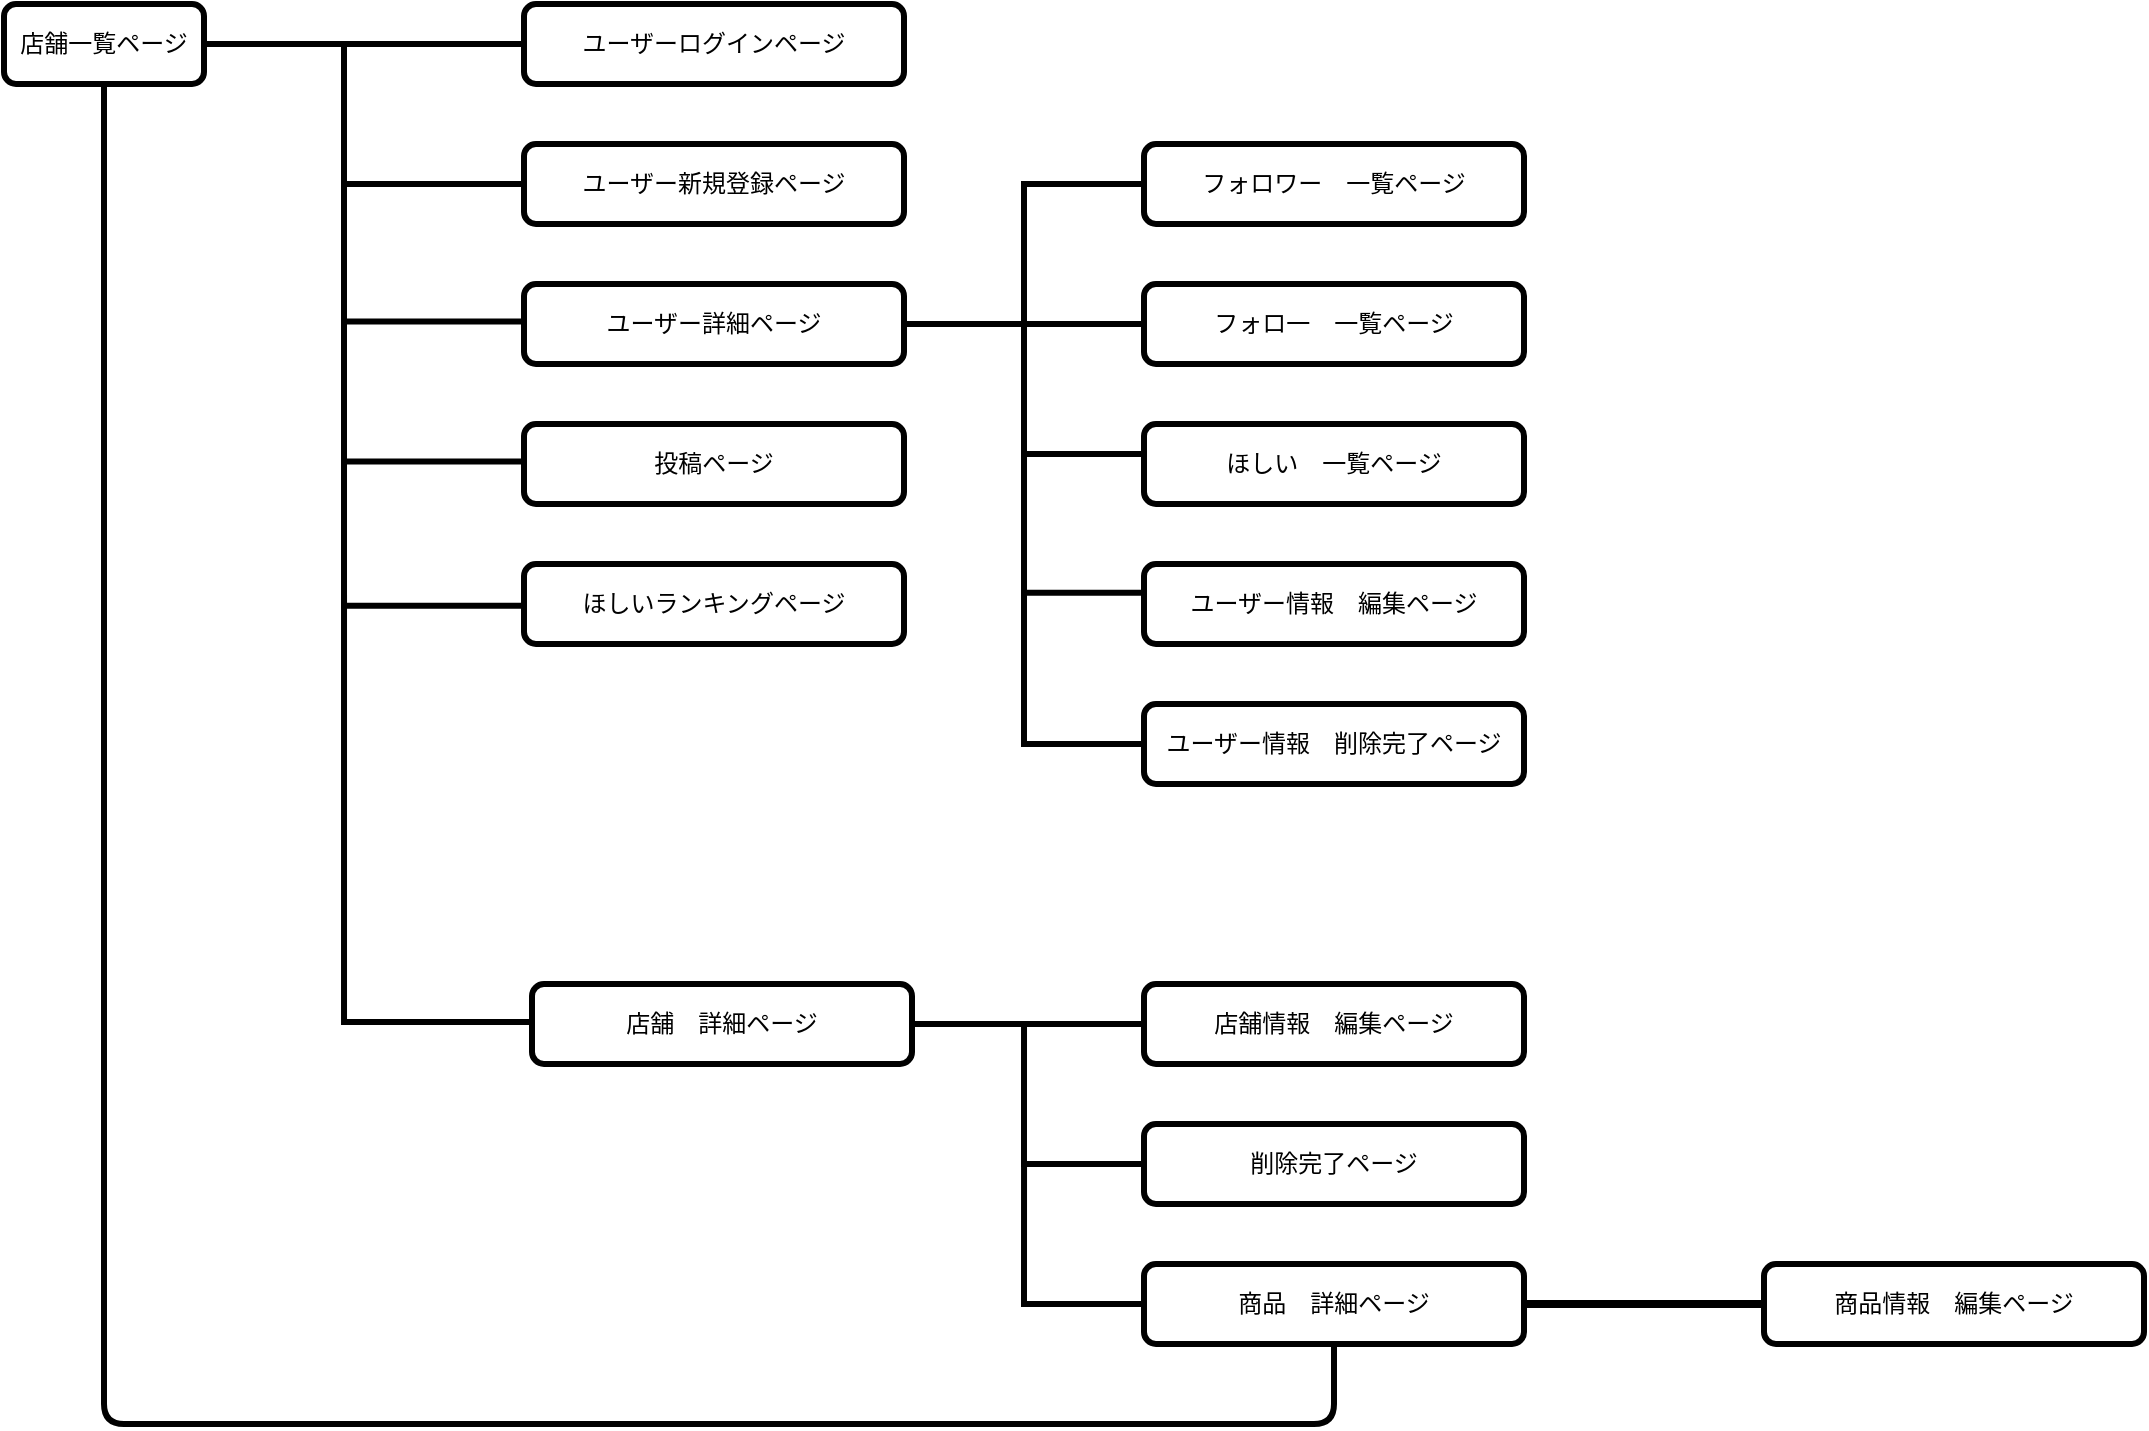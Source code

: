 <mxfile>
    <diagram id="8VJfnn8uMmHbqZ1KrH1m" name="ページ1">
        <mxGraphModel dx="2206" dy="926" grid="1" gridSize="10" guides="1" tooltips="1" connect="1" arrows="1" fold="1" page="1" pageScale="1" pageWidth="1654" pageHeight="1169" background="#ffffff" math="0" shadow="0">
            <root>
                <mxCell id="0"/>
                <mxCell id="1" parent="0"/>
                <mxCell id="40" style="edgeStyle=orthogonalEdgeStyle;html=1;exitX=0.5;exitY=1;exitDx=0;exitDy=0;strokeWidth=3;endArrow=none;endFill=0;strokeColor=#000000;entryX=0.5;entryY=1;entryDx=0;entryDy=0;" parent="1" source="2" target="27" edge="1">
                    <mxGeometry relative="1" as="geometry">
                        <mxPoint x="962" y="910" as="targetPoint"/>
                        <Array as="points">
                            <mxPoint x="342" y="940"/>
                            <mxPoint x="957" y="940"/>
                        </Array>
                    </mxGeometry>
                </mxCell>
                <object label="ブロック" id="38">
                    <mxCell parent="0"/>
                </object>
                <mxCell id="3" value="ユーザーログインページ" style="whiteSpace=wrap;html=1;align=center;rounded=1;strokeWidth=3;strokeColor=#000000;" parent="38" vertex="1">
                    <mxGeometry x="552" y="230" width="190" height="40" as="geometry"/>
                </mxCell>
                <mxCell id="8" value="フォロワー　一覧ページ" style="whiteSpace=wrap;html=1;align=center;rounded=1;strokeWidth=3;strokeColor=#000000;" parent="38" vertex="1">
                    <mxGeometry x="862" y="300" width="190" height="40" as="geometry"/>
                </mxCell>
                <mxCell id="6" value="フォロ一　一覧ページ" style="whiteSpace=wrap;html=1;align=center;rounded=1;strokeWidth=3;strokeColor=#000000;" parent="38" vertex="1">
                    <mxGeometry x="862" y="370" width="190" height="40" as="geometry"/>
                </mxCell>
                <mxCell id="5" value="ユーザー新規登録ページ" style="whiteSpace=wrap;html=1;align=center;rounded=1;strokeWidth=3;strokeColor=#000000;" parent="38" vertex="1">
                    <mxGeometry x="552" y="300" width="190" height="40" as="geometry"/>
                </mxCell>
                <mxCell id="16" value="ユーザー詳細ページ" style="whiteSpace=wrap;html=1;align=center;rounded=1;strokeWidth=3;strokeColor=#000000;" parent="38" vertex="1">
                    <mxGeometry x="552" y="370" width="190" height="40" as="geometry"/>
                </mxCell>
                <mxCell id="21" value="投稿ページ" style="whiteSpace=wrap;html=1;align=center;rounded=1;strokeWidth=3;strokeColor=#000000;" parent="38" vertex="1">
                    <mxGeometry x="552" y="440" width="190" height="40" as="geometry"/>
                </mxCell>
                <mxCell id="36" value="ほしいランキングページ" style="whiteSpace=wrap;html=1;align=center;rounded=1;strokeWidth=3;strokeColor=#000000;" parent="38" vertex="1">
                    <mxGeometry x="552" y="510" width="190" height="40" as="geometry"/>
                </mxCell>
                <mxCell id="10" value="ほしい　一覧ページ" style="whiteSpace=wrap;html=1;align=center;rounded=1;strokeWidth=3;strokeColor=#000000;" parent="38" vertex="1">
                    <mxGeometry x="862" y="440" width="190" height="40" as="geometry"/>
                </mxCell>
                <mxCell id="12" value="ユーザー情報　編集ページ" style="whiteSpace=wrap;html=1;align=center;rounded=1;strokeWidth=3;strokeColor=#000000;" parent="38" vertex="1">
                    <mxGeometry x="862" y="510" width="190" height="40" as="geometry"/>
                </mxCell>
                <mxCell id="17" value="ユーザー情報　削除完了ページ" style="whiteSpace=wrap;html=1;align=center;rounded=1;strokeWidth=3;strokeColor=#000000;" parent="38" vertex="1">
                    <mxGeometry x="862" y="580" width="190" height="40" as="geometry"/>
                </mxCell>
                <mxCell id="25" value="店舗情報　編集ページ" style="whiteSpace=wrap;html=1;align=center;rounded=1;strokeWidth=3;strokeColor=#000000;" parent="38" vertex="1">
                    <mxGeometry x="862" y="720" width="190" height="40" as="geometry"/>
                </mxCell>
                <mxCell id="26" value="削除完了ページ" style="whiteSpace=wrap;html=1;align=center;rounded=1;strokeWidth=3;strokeColor=#000000;" parent="38" vertex="1">
                    <mxGeometry x="862" y="790" width="190" height="40" as="geometry"/>
                </mxCell>
                <mxCell id="23" value="店舗　詳細ページ" style="whiteSpace=wrap;html=1;align=center;rounded=1;strokeWidth=3;strokeColor=#000000;" parent="38" vertex="1">
                    <mxGeometry x="556" y="720" width="190" height="40" as="geometry"/>
                </mxCell>
                <mxCell id="27" value="商品　詳細ページ" style="whiteSpace=wrap;html=1;align=center;rounded=1;strokeWidth=3;strokeColor=#000000;" parent="38" vertex="1">
                    <mxGeometry x="862" y="860" width="190" height="40" as="geometry"/>
                </mxCell>
                <mxCell id="28" value="商品情報　編集ページ" style="whiteSpace=wrap;html=1;align=center;rounded=1;strokeWidth=3;strokeColor=#000000;" parent="38" vertex="1">
                    <mxGeometry x="1172" y="860" width="190" height="40" as="geometry"/>
                </mxCell>
                <mxCell id="2" value="店舗一覧ページ" style="whiteSpace=wrap;html=1;align=center;rounded=1;strokeWidth=3;strokeColor=#000000;" parent="38" vertex="1">
                    <mxGeometry x="292" y="230" width="100" height="40" as="geometry"/>
                </mxCell>
                <mxCell id="39" value="線" parent="0"/>
                <mxCell id="9" value="" style="shape=partialRectangle;whiteSpace=wrap;html=1;bottom=1;right=1;left=1;top=0;fillColor=none;routingCenterX=-0.5;rounded=1;rotation=90;strokeWidth=3;strokeColor=#000000;" parent="39" vertex="1">
                    <mxGeometry x="764.5" y="357.5" width="135" height="60" as="geometry"/>
                </mxCell>
                <mxCell id="13" value="" style="shape=partialRectangle;whiteSpace=wrap;html=1;bottom=1;right=1;left=1;top=0;fillColor=none;routingCenterX=-0.5;rounded=1;rotation=90;strokeWidth=3;strokeColor=#000000;" parent="39" vertex="1">
                    <mxGeometry x="797.32" y="459.69" width="69.37" height="60" as="geometry"/>
                </mxCell>
                <mxCell id="14" value="" style="shape=partialRectangle;whiteSpace=wrap;html=1;bottom=0;right=0;fillColor=none;rounded=1;rotation=-90;strokeWidth=3;strokeColor=#000000;" parent="39" vertex="1">
                    <mxGeometry x="470.75" y="241.25" width="70" height="87.5" as="geometry"/>
                </mxCell>
                <mxCell id="15" value="" style="shape=partialRectangle;whiteSpace=wrap;html=1;bottom=0;right=0;fillColor=none;rounded=1;rotation=-90;strokeWidth=3;strokeColor=#000000;" parent="39" vertex="1">
                    <mxGeometry x="470.75" y="310" width="70" height="87.5" as="geometry"/>
                </mxCell>
                <mxCell id="22" value="" style="shape=partialRectangle;whiteSpace=wrap;html=1;bottom=0;right=0;fillColor=none;rounded=1;rotation=-90;strokeWidth=3;strokeColor=#000000;" parent="39" vertex="1">
                    <mxGeometry x="470.75" y="380" width="70" height="87.5" as="geometry"/>
                </mxCell>
                <mxCell id="24" value="" style="shape=partialRectangle;whiteSpace=wrap;html=1;bottom=0;right=0;fillColor=none;rounded=1;rotation=-90;strokeWidth=3;strokeColor=#000000;" parent="39" vertex="1">
                    <mxGeometry x="468.17" y="449.54" width="75.17" height="87.5" as="geometry"/>
                </mxCell>
                <mxCell id="32" style="edgeStyle=orthogonalEdgeStyle;html=1;endArrow=none;endFill=0;rounded=0;entryX=0;entryY=0.5;entryDx=0;entryDy=0;strokeWidth=3;strokeColor=#000000;" parent="39" edge="1">
                    <mxGeometry relative="1" as="geometry">
                        <mxPoint x="862.01" y="880" as="targetPoint"/>
                        <mxPoint x="802.02" y="810" as="sourcePoint"/>
                        <Array as="points">
                            <mxPoint x="802.01" y="880"/>
                        </Array>
                    </mxGeometry>
                </mxCell>
                <mxCell id="37" value="" style="shape=partialRectangle;whiteSpace=wrap;html=1;bottom=0;right=0;fillColor=none;rounded=1;rotation=-90;strokeWidth=3;strokeColor=#000000;" parent="39" vertex="1">
                    <mxGeometry x="401.93" y="586.95" width="212.19" height="92.03" as="geometry"/>
                </mxCell>
                <mxCell id="4" style="edgeStyle=none;html=1;exitX=1;exitY=0.5;exitDx=0;exitDy=0;entryX=0;entryY=0.5;entryDx=0;entryDy=0;endArrow=none;endFill=0;strokeWidth=3;strokeColor=#000000;rounded=1;" parent="39" source="2" target="3" edge="1">
                    <mxGeometry relative="1" as="geometry"/>
                </mxCell>
                <mxCell id="29" style="edgeStyle=orthogonalEdgeStyle;rounded=1;html=1;exitX=1;exitY=0.5;exitDx=0;exitDy=0;entryX=0;entryY=0.5;entryDx=0;entryDy=0;endArrow=none;endFill=0;strokeWidth=3;strokeColor=#000000;" parent="39" source="23" target="25" edge="1">
                    <mxGeometry relative="1" as="geometry"/>
                </mxCell>
                <mxCell id="19" style="edgeStyle=elbowEdgeStyle;html=1;exitX=1;exitY=1;exitDx=0;exitDy=0;endArrow=none;endFill=0;entryX=0;entryY=0.5;entryDx=0;entryDy=0;rounded=0;strokeWidth=3;strokeColor=#000000;" parent="39" source="13" target="17" edge="1">
                    <mxGeometry relative="1" as="geometry">
                        <mxPoint x="801.667" y="600" as="targetPoint"/>
                        <Array as="points">
                            <mxPoint x="802" y="580"/>
                        </Array>
                    </mxGeometry>
                </mxCell>
                <mxCell id="7" style="edgeStyle=none;html=1;exitX=1;exitY=0.5;exitDx=0;exitDy=0;entryX=0;entryY=0.5;entryDx=0;entryDy=0;endArrow=none;endFill=0;fontStyle=1;strokeWidth=3;strokeColor=#000000;rounded=1;" parent="39" target="6" edge="1">
                    <mxGeometry relative="1" as="geometry">
                        <mxPoint x="742" y="390" as="sourcePoint"/>
                    </mxGeometry>
                </mxCell>
                <mxCell id="31" style="edgeStyle=orthogonalEdgeStyle;html=1;endArrow=none;endFill=0;entryX=0;entryY=0.5;entryDx=0;entryDy=0;strokeWidth=3;strokeColor=#000000;rounded=0;" parent="39" target="26" edge="1">
                    <mxGeometry relative="1" as="geometry">
                        <mxPoint x="862.01" y="800" as="targetPoint"/>
                        <mxPoint x="802.01" y="740" as="sourcePoint"/>
                        <Array as="points">
                            <mxPoint x="802" y="810"/>
                        </Array>
                    </mxGeometry>
                </mxCell>
                <mxCell id="34" style="edgeStyle=orthogonalEdgeStyle;rounded=1;html=1;exitX=1;exitY=0.5;exitDx=0;exitDy=0;entryX=0;entryY=0.5;entryDx=0;entryDy=0;endArrow=none;endFill=0;strokeWidth=4;strokeColor=#000000;" parent="39" source="27" target="28" edge="1">
                    <mxGeometry relative="1" as="geometry"/>
                </mxCell>
            </root>
        </mxGraphModel>
    </diagram>
</mxfile>